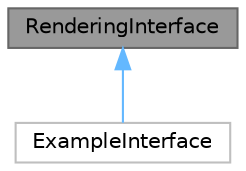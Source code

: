 digraph "RenderingInterface"
{
 // LATEX_PDF_SIZE
  bgcolor="transparent";
  edge [fontname=Helvetica,fontsize=10,labelfontname=Helvetica,labelfontsize=10];
  node [fontname=Helvetica,fontsize=10,shape=box,height=0.2,width=0.4];
  Node1 [label="RenderingInterface",height=0.2,width=0.4,color="gray40", fillcolor="grey60", style="filled", fontcolor="black",tooltip="RenderingInterface class."];
  Node1 -> Node2 [dir="back",color="steelblue1",style="solid"];
  Node2 [label="ExampleInterface",height=0.2,width=0.4,color="grey75", fillcolor="white", style="filled",URL="$de/d90/class_example_interface.html",tooltip=" "];
}
